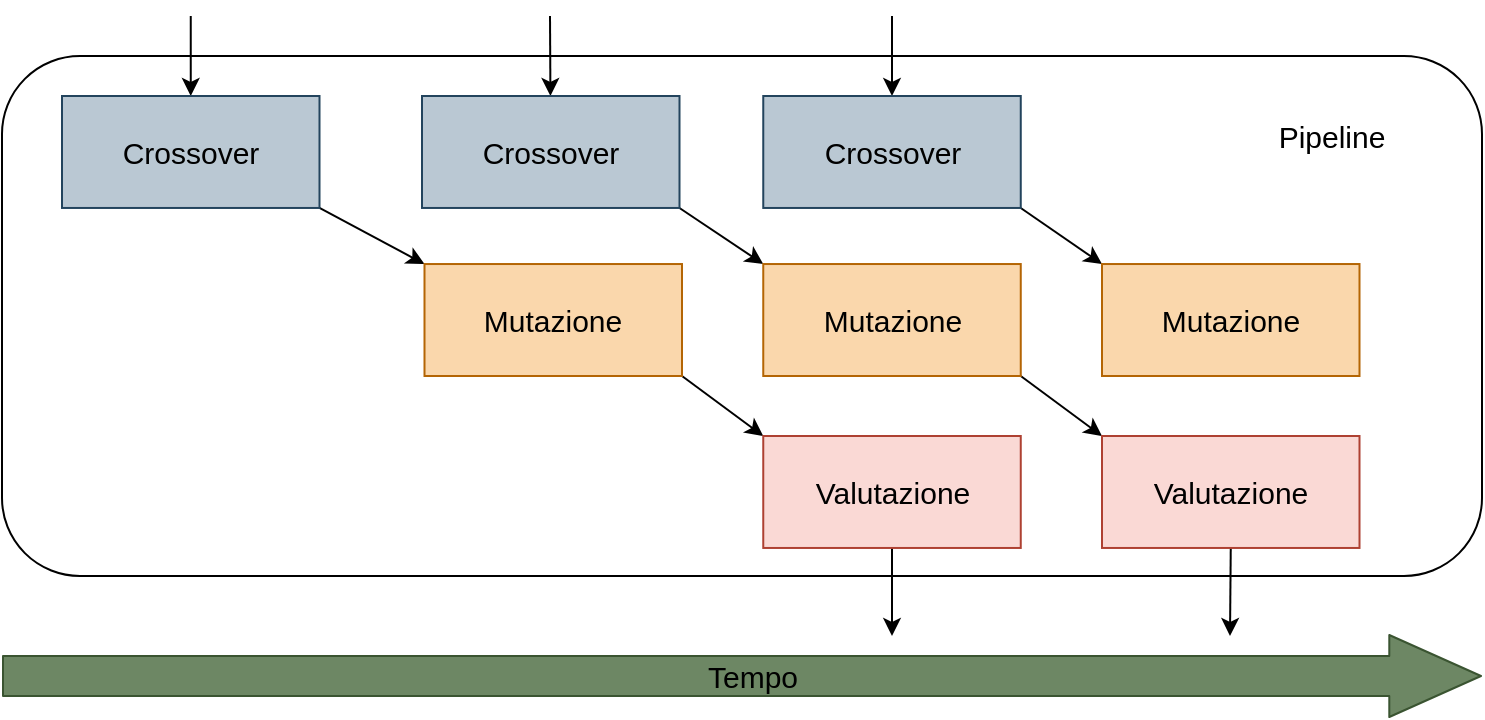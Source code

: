 <mxfile>
    <diagram id="GIKGYp4Zu2xnVwS3xugh" name="Pagina-1">
        <mxGraphModel dx="1302" dy="723" grid="1" gridSize="10" guides="1" tooltips="1" connect="1" arrows="1" fold="1" page="1" pageScale="1" pageWidth="827" pageHeight="1169" math="0" shadow="0">
            <root>
                <mxCell id="0"/>
                <mxCell id="1" parent="0"/>
                <mxCell id="7" value="" style="rounded=1;whiteSpace=wrap;html=1;fontSize=15;container=0;labelPosition=center;verticalLabelPosition=middle;align=center;verticalAlign=middle;" vertex="1" parent="1">
                    <mxGeometry x="20" y="90" width="740" height="260" as="geometry"/>
                </mxCell>
                <mxCell id="63" style="html=1;entryX=0;entryY=0;entryDx=0;entryDy=0;fontSize=15;exitX=1;exitY=1;exitDx=0;exitDy=0;" edge="1" parent="1" source="80" target="10">
                    <mxGeometry relative="1" as="geometry">
                        <mxPoint x="180" y="155.82" as="sourcePoint"/>
                    </mxGeometry>
                </mxCell>
                <mxCell id="62" style="html=1;entryX=0;entryY=0;entryDx=0;entryDy=0;fontSize=15;exitX=1;exitY=1;exitDx=0;exitDy=0;" edge="1" parent="1" source="10" target="12">
                    <mxGeometry relative="1" as="geometry"/>
                </mxCell>
                <mxCell id="10" value="Mutazione" style="rounded=0;whiteSpace=wrap;html=1;fontSize=15;container=0;fillColor=#fad7ac;strokeColor=#b46504;" vertex="1" parent="1">
                    <mxGeometry x="231.25" y="194.02" width="128.75" height="55.98" as="geometry"/>
                </mxCell>
                <mxCell id="88" style="edgeStyle=none;html=1;labelBackgroundColor=none;fontSize=15;startArrow=none;startFill=0;endArrow=classic;endFill=1;" edge="1" parent="1" source="12">
                    <mxGeometry relative="1" as="geometry">
                        <mxPoint x="465.005" y="380" as="targetPoint"/>
                    </mxGeometry>
                </mxCell>
                <mxCell id="12" value="Valutazione" style="rounded=0;whiteSpace=wrap;html=1;fontSize=15;container=0;fillColor=#fad9d5;strokeColor=#ae4132;" vertex="1" parent="1">
                    <mxGeometry x="400.63" y="280" width="128.75" height="55.98" as="geometry"/>
                </mxCell>
                <mxCell id="51" value="Pipeline" style="text;html=1;strokeColor=none;fillColor=none;align=center;verticalAlign=middle;whiteSpace=wrap;rounded=0;fontSize=15;" vertex="1" parent="1">
                    <mxGeometry x="650" y="120" width="70" height="20" as="geometry"/>
                </mxCell>
                <mxCell id="64" style="html=1;entryX=0;entryY=0;entryDx=0;entryDy=0;fontSize=15;exitX=1;exitY=1;exitDx=0;exitDy=0;" edge="1" parent="1" source="65" target="83">
                    <mxGeometry relative="1" as="geometry">
                        <mxPoint x="402.5" y="194.02" as="targetPoint"/>
                    </mxGeometry>
                </mxCell>
                <mxCell id="71" style="edgeStyle=none;html=1;fontSize=15;startArrow=classic;startFill=1;endArrow=none;endFill=0;" edge="1" parent="1" source="65">
                    <mxGeometry relative="1" as="geometry">
                        <mxPoint x="294" y="70" as="targetPoint"/>
                    </mxGeometry>
                </mxCell>
                <mxCell id="65" value="Crossover" style="rounded=0;whiteSpace=wrap;html=1;fontSize=15;container=0;fillColor=#bac8d3;strokeColor=#23445d;" vertex="1" parent="1">
                    <mxGeometry x="230" y="110" width="128.75" height="55.98" as="geometry"/>
                </mxCell>
                <mxCell id="67" style="html=1;entryX=0;entryY=0;entryDx=0;entryDy=0;fontSize=15;exitX=1;exitY=1;exitDx=0;exitDy=0;" edge="1" parent="1" target="87" source="83">
                    <mxGeometry relative="1" as="geometry">
                        <mxPoint x="527.5" y="245.99" as="sourcePoint"/>
                        <mxPoint x="600" y="290.0" as="targetPoint"/>
                    </mxGeometry>
                </mxCell>
                <mxCell id="69" style="edgeStyle=none;html=1;fontSize=15;exitX=0.5;exitY=1;exitDx=0;exitDy=0;" edge="1" parent="1" source="87">
                    <mxGeometry relative="1" as="geometry">
                        <mxPoint x="634" y="380" as="targetPoint"/>
                        <mxPoint x="634.26" y="350.0" as="sourcePoint"/>
                    </mxGeometry>
                </mxCell>
                <mxCell id="72" value="" style="shape=flexArrow;endArrow=classic;html=1;fontSize=15;width=20;endSize=14.952;fillColor=#6d8764;strokeColor=#3A5431;" edge="1" parent="1">
                    <mxGeometry width="50" height="50" relative="1" as="geometry">
                        <mxPoint x="20" y="400" as="sourcePoint"/>
                        <mxPoint x="760" y="400" as="targetPoint"/>
                    </mxGeometry>
                </mxCell>
                <mxCell id="75" value="Tempo" style="edgeLabel;html=1;align=center;verticalAlign=middle;resizable=0;points=[];fontSize=15;labelBorderColor=none;labelBackgroundColor=none;" vertex="1" connectable="0" parent="72">
                    <mxGeometry x="0.077" y="-3" relative="1" as="geometry">
                        <mxPoint x="-24" y="-3" as="offset"/>
                    </mxGeometry>
                </mxCell>
                <mxCell id="76" style="html=1;entryX=0;entryY=0;entryDx=0;entryDy=0;fontSize=15;exitX=1;exitY=1;exitDx=0;exitDy=0;" edge="1" parent="1" source="81" target="82">
                    <mxGeometry relative="1" as="geometry">
                        <mxPoint x="525" y="155.82" as="sourcePoint"/>
                        <mxPoint x="602.5" y="194.02" as="targetPoint"/>
                    </mxGeometry>
                </mxCell>
                <mxCell id="77" style="edgeStyle=none;html=1;fontSize=15;startArrow=classic;startFill=1;endArrow=none;endFill=0;" edge="1" parent="1">
                    <mxGeometry relative="1" as="geometry">
                        <mxPoint x="465" y="70" as="targetPoint"/>
                        <mxPoint x="465" y="110" as="sourcePoint"/>
                    </mxGeometry>
                </mxCell>
                <mxCell id="85" style="edgeStyle=none;html=1;labelBackgroundColor=none;fontSize=15;startArrow=classic;startFill=1;endArrow=none;endFill=0;" edge="1" parent="1" source="80">
                    <mxGeometry relative="1" as="geometry">
                        <mxPoint x="114.375" y="70" as="targetPoint"/>
                    </mxGeometry>
                </mxCell>
                <mxCell id="80" value="Crossover" style="rounded=0;whiteSpace=wrap;html=1;fontSize=15;container=0;fillColor=#bac8d3;strokeColor=#23445d;" vertex="1" parent="1">
                    <mxGeometry x="50" y="110" width="128.75" height="55.98" as="geometry"/>
                </mxCell>
                <mxCell id="81" value="Crossover" style="rounded=0;whiteSpace=wrap;html=1;fontSize=15;container=0;fillColor=#bac8d3;strokeColor=#23445d;" vertex="1" parent="1">
                    <mxGeometry x="400.63" y="110" width="128.75" height="55.98" as="geometry"/>
                </mxCell>
                <mxCell id="82" value="Mutazione" style="rounded=0;whiteSpace=wrap;html=1;fontSize=15;container=0;fillColor=#fad7ac;strokeColor=#b46504;" vertex="1" parent="1">
                    <mxGeometry x="570" y="194.02" width="128.75" height="55.98" as="geometry"/>
                </mxCell>
                <mxCell id="83" value="Mutazione" style="rounded=0;whiteSpace=wrap;html=1;fontSize=15;container=0;fillColor=#fad7ac;strokeColor=#b46504;" vertex="1" parent="1">
                    <mxGeometry x="400.63" y="194.02" width="128.75" height="55.98" as="geometry"/>
                </mxCell>
                <mxCell id="87" value="Valutazione" style="rounded=0;whiteSpace=wrap;html=1;fontSize=15;container=0;fillColor=#fad9d5;strokeColor=#ae4132;" vertex="1" parent="1">
                    <mxGeometry x="570" y="280" width="128.75" height="55.98" as="geometry"/>
                </mxCell>
            </root>
        </mxGraphModel>
    </diagram>
</mxfile>